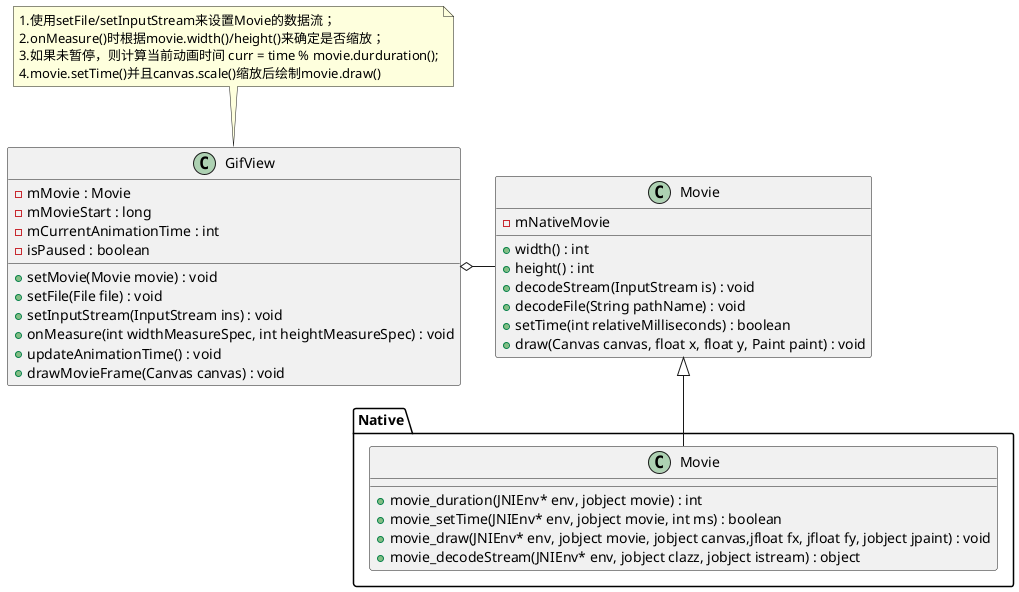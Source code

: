 @startuml

class GifView{
   - mMovie : Movie
   - mMovieStart : long
   - mCurrentAnimationTime : int
   - isPaused : boolean

   + setMovie(Movie movie) : void
   + setFile(File file) : void
   + setInputStream(InputStream ins) : void
   + onMeasure(int widthMeasureSpec, int heightMeasureSpec) : void
   + updateAnimationTime() : void
   + drawMovieFrame(Canvas canvas) : void
}
note top: 1.使用setFile/setInputStream来设置Movie的数据流；\n2.onMeasure()时根据movie.width()/height()来确定是否缩放；\n3.如果未暂停，则计算当前动画时间 curr = time % movie.durduration();\n4.movie.setTime()并且canvas.scale()缩放后绘制movie.draw()

GifView o- Movie
class Movie{
 - mNativeMovie

 + width() : int
 + height() : int
 + decodeStream(InputStream is) : void
 + decodeFile(String pathName) : void
 + setTime(int relativeMilliseconds) : boolean
 + draw(Canvas canvas, float x, float y, Paint paint) : void
}
Movie <|-- Native.Movie

class Native.Movie{
 + movie_duration(JNIEnv* env, jobject movie) : int
 + movie_setTime(JNIEnv* env, jobject movie, int ms) : boolean
 + movie_draw(JNIEnv* env, jobject movie, jobject canvas,jfloat fx, jfloat fy, jobject jpaint) : void
 + movie_decodeStream(JNIEnv* env, jobject clazz, jobject istream) : object
}

@enduml